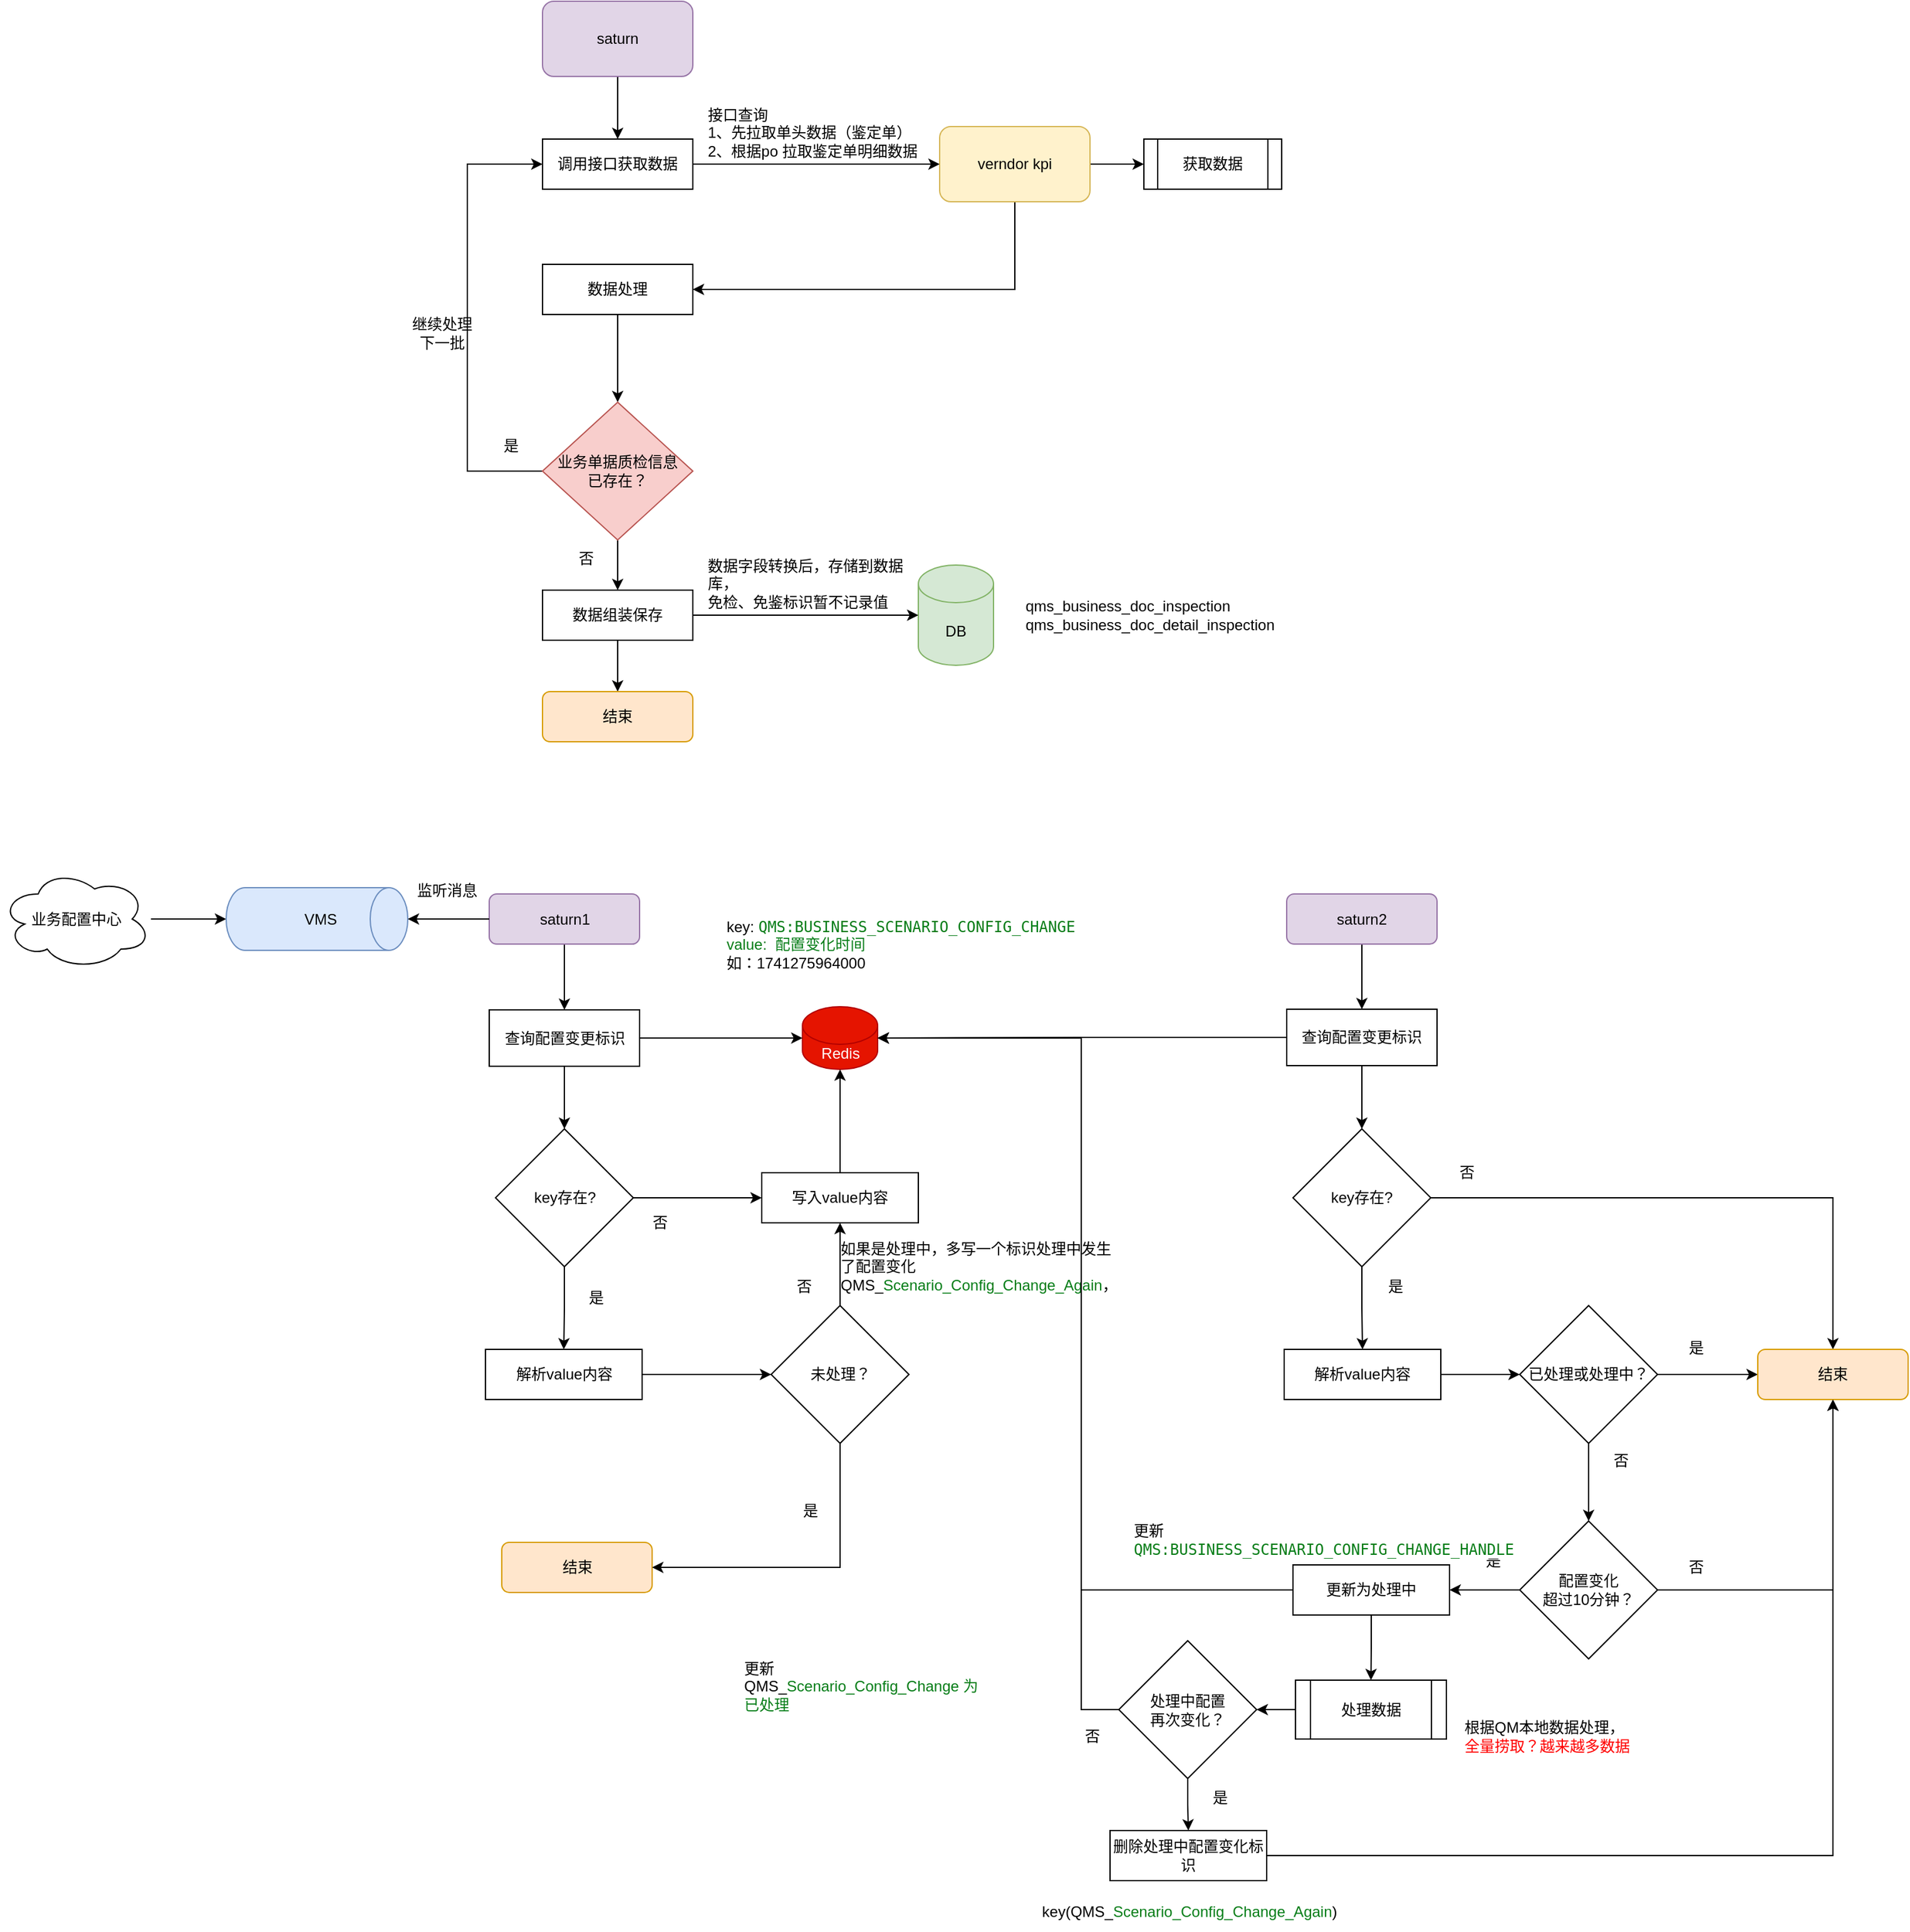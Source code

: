 <mxfile version="26.2.15">
  <diagram name="第 1 页" id="_WEOIy3w_wabMqo3bsD9">
    <mxGraphModel dx="2492" dy="751" grid="1" gridSize="10" guides="1" tooltips="1" connect="1" arrows="1" fold="1" page="1" pageScale="1" pageWidth="827" pageHeight="1169" math="0" shadow="0">
      <root>
        <mxCell id="0" />
        <mxCell id="1" parent="0" />
        <mxCell id="-386eXATd6Y0vQwtHvbj-1" style="edgeStyle=orthogonalEdgeStyle;rounded=0;orthogonalLoop=1;jettySize=auto;html=1;entryX=1;entryY=0.5;entryDx=0;entryDy=0;exitX=0.5;exitY=1;exitDx=0;exitDy=0;" parent="1" source="-386eXATd6Y0vQwtHvbj-3" target="-386eXATd6Y0vQwtHvbj-9" edge="1">
          <mxGeometry relative="1" as="geometry" />
        </mxCell>
        <mxCell id="-386eXATd6Y0vQwtHvbj-2" value="" style="edgeStyle=orthogonalEdgeStyle;rounded=0;orthogonalLoop=1;jettySize=auto;html=1;" parent="1" source="-386eXATd6Y0vQwtHvbj-3" target="-386eXATd6Y0vQwtHvbj-15" edge="1">
          <mxGeometry relative="1" as="geometry" />
        </mxCell>
        <mxCell id="-386eXATd6Y0vQwtHvbj-3" value="verndor kpi" style="rounded=1;whiteSpace=wrap;html=1;fillColor=#fff2cc;strokeColor=#d6b656;" parent="1" vertex="1">
          <mxGeometry x="437" y="160" width="120" height="60" as="geometry" />
        </mxCell>
        <mxCell id="-386eXATd6Y0vQwtHvbj-4" style="edgeStyle=orthogonalEdgeStyle;rounded=0;orthogonalLoop=1;jettySize=auto;html=1;entryX=0.5;entryY=0;entryDx=0;entryDy=0;" parent="1" source="-386eXATd6Y0vQwtHvbj-5" target="-386eXATd6Y0vQwtHvbj-7" edge="1">
          <mxGeometry relative="1" as="geometry" />
        </mxCell>
        <mxCell id="-386eXATd6Y0vQwtHvbj-5" value="saturn" style="rounded=1;whiteSpace=wrap;html=1;fillColor=#e1d5e7;strokeColor=#9673a6;" parent="1" vertex="1">
          <mxGeometry x="120" y="60" width="120" height="60" as="geometry" />
        </mxCell>
        <mxCell id="-386eXATd6Y0vQwtHvbj-6" style="edgeStyle=orthogonalEdgeStyle;rounded=0;orthogonalLoop=1;jettySize=auto;html=1;entryX=0;entryY=0.5;entryDx=0;entryDy=0;" parent="1" source="-386eXATd6Y0vQwtHvbj-7" target="-386eXATd6Y0vQwtHvbj-3" edge="1">
          <mxGeometry relative="1" as="geometry" />
        </mxCell>
        <mxCell id="-386eXATd6Y0vQwtHvbj-7" value="调用接口获取数据" style="rounded=0;whiteSpace=wrap;html=1;" parent="1" vertex="1">
          <mxGeometry x="120" y="170" width="120" height="40" as="geometry" />
        </mxCell>
        <mxCell id="-386eXATd6Y0vQwtHvbj-8" value="" style="edgeStyle=orthogonalEdgeStyle;rounded=0;orthogonalLoop=1;jettySize=auto;html=1;" parent="1" source="-386eXATd6Y0vQwtHvbj-9" target="-386eXATd6Y0vQwtHvbj-12" edge="1">
          <mxGeometry relative="1" as="geometry" />
        </mxCell>
        <mxCell id="-386eXATd6Y0vQwtHvbj-9" value="数据处理" style="rounded=0;whiteSpace=wrap;html=1;" parent="1" vertex="1">
          <mxGeometry x="120" y="270" width="120" height="40" as="geometry" />
        </mxCell>
        <mxCell id="-386eXATd6Y0vQwtHvbj-10" value="" style="edgeStyle=orthogonalEdgeStyle;rounded=0;orthogonalLoop=1;jettySize=auto;html=1;" parent="1" source="-386eXATd6Y0vQwtHvbj-12" target="-386eXATd6Y0vQwtHvbj-14" edge="1">
          <mxGeometry relative="1" as="geometry" />
        </mxCell>
        <mxCell id="-386eXATd6Y0vQwtHvbj-11" style="edgeStyle=orthogonalEdgeStyle;rounded=0;orthogonalLoop=1;jettySize=auto;html=1;entryX=0;entryY=0.5;entryDx=0;entryDy=0;exitX=0;exitY=0.5;exitDx=0;exitDy=0;" parent="1" source="-386eXATd6Y0vQwtHvbj-12" target="-386eXATd6Y0vQwtHvbj-7" edge="1">
          <mxGeometry relative="1" as="geometry">
            <mxPoint x="40" y="300" as="targetPoint" />
            <Array as="points">
              <mxPoint x="60" y="435" />
              <mxPoint x="60" y="190" />
            </Array>
          </mxGeometry>
        </mxCell>
        <mxCell id="-386eXATd6Y0vQwtHvbj-12" value="业务单据质检信息&lt;div&gt;已存在？&lt;/div&gt;" style="rhombus;whiteSpace=wrap;html=1;fillColor=#f8cecc;strokeColor=#b85450;" parent="1" vertex="1">
          <mxGeometry x="120" y="380" width="120" height="110" as="geometry" />
        </mxCell>
        <mxCell id="-386eXATd6Y0vQwtHvbj-13" value="" style="edgeStyle=orthogonalEdgeStyle;rounded=0;orthogonalLoop=1;jettySize=auto;html=1;" parent="1" source="-386eXATd6Y0vQwtHvbj-14" target="-386eXATd6Y0vQwtHvbj-18" edge="1">
          <mxGeometry relative="1" as="geometry" />
        </mxCell>
        <mxCell id="-386eXATd6Y0vQwtHvbj-14" value="数据组装保存" style="rounded=0;whiteSpace=wrap;html=1;" parent="1" vertex="1">
          <mxGeometry x="120" y="530" width="120" height="40" as="geometry" />
        </mxCell>
        <mxCell id="-386eXATd6Y0vQwtHvbj-15" value="获取数据" style="shape=process;whiteSpace=wrap;html=1;backgroundOutline=1;" parent="1" vertex="1">
          <mxGeometry x="600" y="170" width="110" height="40" as="geometry" />
        </mxCell>
        <mxCell id="-386eXATd6Y0vQwtHvbj-16" value="DB" style="shape=cylinder3;whiteSpace=wrap;html=1;boundedLbl=1;backgroundOutline=1;size=15;fillColor=#d5e8d4;strokeColor=#82b366;" parent="1" vertex="1">
          <mxGeometry x="420" y="510" width="60" height="80" as="geometry" />
        </mxCell>
        <mxCell id="-386eXATd6Y0vQwtHvbj-17" style="edgeStyle=orthogonalEdgeStyle;rounded=0;orthogonalLoop=1;jettySize=auto;html=1;entryX=0;entryY=0.5;entryDx=0;entryDy=0;entryPerimeter=0;" parent="1" source="-386eXATd6Y0vQwtHvbj-14" target="-386eXATd6Y0vQwtHvbj-16" edge="1">
          <mxGeometry relative="1" as="geometry" />
        </mxCell>
        <mxCell id="-386eXATd6Y0vQwtHvbj-18" value="结束" style="rounded=1;whiteSpace=wrap;html=1;fillColor=#ffe6cc;strokeColor=#d79b00;" parent="1" vertex="1">
          <mxGeometry x="120" y="611" width="120" height="40" as="geometry" />
        </mxCell>
        <mxCell id="-386eXATd6Y0vQwtHvbj-19" value="&lt;div style=&quot;text-align: left;&quot;&gt;&lt;span style=&quot;background-color: transparent; color: light-dark(rgb(0, 0, 0), rgb(255, 255, 255));&quot;&gt;qms_business_doc_inspection&lt;/span&gt;&lt;/div&gt;&lt;div style=&quot;text-align: left;&quot;&gt;qms_business_doc_detail_inspection&lt;br&gt;&lt;/div&gt;" style="text;html=1;align=center;verticalAlign=middle;whiteSpace=wrap;rounded=0;" parent="1" vertex="1">
          <mxGeometry x="500" y="530" width="210" height="40" as="geometry" />
        </mxCell>
        <mxCell id="-386eXATd6Y0vQwtHvbj-20" value="否" style="text;html=1;align=center;verticalAlign=middle;whiteSpace=wrap;rounded=0;" parent="1" vertex="1">
          <mxGeometry x="140" y="490" width="30" height="30" as="geometry" />
        </mxCell>
        <mxCell id="-386eXATd6Y0vQwtHvbj-21" value="接口查询&lt;div&gt;1、先拉取单头数据（鉴定单）&lt;/div&gt;&lt;div&gt;2、根据po 拉取鉴定单明细数据&lt;/div&gt;" style="text;html=1;align=left;verticalAlign=middle;whiteSpace=wrap;rounded=0;" parent="1" vertex="1">
          <mxGeometry x="250" y="140" width="180" height="50" as="geometry" />
        </mxCell>
        <mxCell id="-386eXATd6Y0vQwtHvbj-22" value="继续处理下一批" style="text;html=1;align=center;verticalAlign=middle;whiteSpace=wrap;rounded=0;" parent="1" vertex="1">
          <mxGeometry x="10" y="310" width="60" height="30" as="geometry" />
        </mxCell>
        <mxCell id="-386eXATd6Y0vQwtHvbj-23" value="数据字段转换后，存储到数据库，&lt;div&gt;免检、免鉴标识暂不记录值&lt;/div&gt;" style="text;html=1;align=left;verticalAlign=middle;whiteSpace=wrap;rounded=0;" parent="1" vertex="1">
          <mxGeometry x="250" y="500" width="170" height="50" as="geometry" />
        </mxCell>
        <mxCell id="-386eXATd6Y0vQwtHvbj-24" value="" style="edgeStyle=orthogonalEdgeStyle;rounded=0;orthogonalLoop=1;jettySize=auto;html=1;entryX=0.5;entryY=1;entryDx=0;entryDy=0;entryPerimeter=0;" parent="1" source="-386eXATd6Y0vQwtHvbj-25" target="-386eXATd6Y0vQwtHvbj-26" edge="1">
          <mxGeometry relative="1" as="geometry" />
        </mxCell>
        <mxCell id="-386eXATd6Y0vQwtHvbj-25" value="业务配置中心" style="ellipse;shape=cloud;whiteSpace=wrap;html=1;" parent="1" vertex="1">
          <mxGeometry x="-312.5" y="752.5" width="120" height="80" as="geometry" />
        </mxCell>
        <mxCell id="-386eXATd6Y0vQwtHvbj-26" value="" style="shape=cylinder3;whiteSpace=wrap;html=1;boundedLbl=1;backgroundOutline=1;size=15;rotation=90;fillColor=#dae8fc;strokeColor=#6c8ebf;" parent="1" vertex="1">
          <mxGeometry x="-85" y="720" width="50" height="145" as="geometry" />
        </mxCell>
        <mxCell id="-386eXATd6Y0vQwtHvbj-27" value="VMS" style="text;html=1;align=center;verticalAlign=middle;whiteSpace=wrap;rounded=0;" parent="1" vertex="1">
          <mxGeometry x="-87.5" y="777.5" width="60" height="30" as="geometry" />
        </mxCell>
        <mxCell id="-386eXATd6Y0vQwtHvbj-28" value="" style="edgeStyle=orthogonalEdgeStyle;rounded=0;orthogonalLoop=1;jettySize=auto;html=1;" parent="1" source="-386eXATd6Y0vQwtHvbj-29" target="-386eXATd6Y0vQwtHvbj-33" edge="1">
          <mxGeometry relative="1" as="geometry" />
        </mxCell>
        <mxCell id="-386eXATd6Y0vQwtHvbj-29" value="saturn1" style="rounded=1;whiteSpace=wrap;html=1;fillColor=#e1d5e7;strokeColor=#9673a6;" parent="1" vertex="1">
          <mxGeometry x="77.5" y="772.5" width="120" height="40" as="geometry" />
        </mxCell>
        <mxCell id="-386eXATd6Y0vQwtHvbj-30" style="edgeStyle=orthogonalEdgeStyle;rounded=0;orthogonalLoop=1;jettySize=auto;html=1;entryX=0.5;entryY=0;entryDx=0;entryDy=0;entryPerimeter=0;" parent="1" source="-386eXATd6Y0vQwtHvbj-29" target="-386eXATd6Y0vQwtHvbj-26" edge="1">
          <mxGeometry relative="1" as="geometry" />
        </mxCell>
        <mxCell id="-386eXATd6Y0vQwtHvbj-31" value="监听消息" style="text;html=1;align=center;verticalAlign=middle;whiteSpace=wrap;rounded=0;" parent="1" vertex="1">
          <mxGeometry x="13.5" y="755" width="60" height="30" as="geometry" />
        </mxCell>
        <mxCell id="-386eXATd6Y0vQwtHvbj-32" value="" style="edgeStyle=orthogonalEdgeStyle;rounded=0;orthogonalLoop=1;jettySize=auto;html=1;" parent="1" source="-386eXATd6Y0vQwtHvbj-33" target="-386eXATd6Y0vQwtHvbj-38" edge="1">
          <mxGeometry relative="1" as="geometry" />
        </mxCell>
        <mxCell id="-386eXATd6Y0vQwtHvbj-33" value="查询配置变更标识" style="rounded=0;whiteSpace=wrap;html=1;" parent="1" vertex="1">
          <mxGeometry x="77.5" y="865" width="120" height="45" as="geometry" />
        </mxCell>
        <mxCell id="-386eXATd6Y0vQwtHvbj-34" value="Redis" style="shape=cylinder3;whiteSpace=wrap;html=1;boundedLbl=1;backgroundOutline=1;size=15;fillColor=#e51400;fontColor=#ffffff;strokeColor=#B20000;" parent="1" vertex="1">
          <mxGeometry x="327.5" y="862.5" width="60" height="50" as="geometry" />
        </mxCell>
        <mxCell id="-386eXATd6Y0vQwtHvbj-35" style="edgeStyle=orthogonalEdgeStyle;rounded=0;orthogonalLoop=1;jettySize=auto;html=1;entryX=0;entryY=0.5;entryDx=0;entryDy=0;entryPerimeter=0;" parent="1" source="-386eXATd6Y0vQwtHvbj-33" target="-386eXATd6Y0vQwtHvbj-34" edge="1">
          <mxGeometry relative="1" as="geometry" />
        </mxCell>
        <mxCell id="-386eXATd6Y0vQwtHvbj-36" value="" style="edgeStyle=orthogonalEdgeStyle;rounded=0;orthogonalLoop=1;jettySize=auto;html=1;exitX=0.5;exitY=1;exitDx=0;exitDy=0;" parent="1" source="-386eXATd6Y0vQwtHvbj-38" target="-386eXATd6Y0vQwtHvbj-42" edge="1">
          <mxGeometry relative="1" as="geometry">
            <mxPoint x="139.5" y="1086" as="sourcePoint" />
          </mxGeometry>
        </mxCell>
        <mxCell id="-386eXATd6Y0vQwtHvbj-37" value="" style="edgeStyle=orthogonalEdgeStyle;rounded=0;orthogonalLoop=1;jettySize=auto;html=1;" parent="1" source="-386eXATd6Y0vQwtHvbj-38" target="-386eXATd6Y0vQwtHvbj-47" edge="1">
          <mxGeometry relative="1" as="geometry" />
        </mxCell>
        <mxCell id="-386eXATd6Y0vQwtHvbj-38" value="key存在?" style="rhombus;whiteSpace=wrap;html=1;" parent="1" vertex="1">
          <mxGeometry x="82.5" y="960" width="110" height="110" as="geometry" />
        </mxCell>
        <mxCell id="-386eXATd6Y0vQwtHvbj-39" value="结束" style="rounded=1;whiteSpace=wrap;html=1;fillColor=#ffe6cc;strokeColor=#d79b00;" parent="1" vertex="1">
          <mxGeometry x="87.5" y="1290" width="120" height="40" as="geometry" />
        </mxCell>
        <mxCell id="-386eXATd6Y0vQwtHvbj-40" value="&lt;div&gt;&lt;span style=&quot;background-color: transparent; color: light-dark(rgb(0, 0, 0), rgb(255, 255, 255));&quot;&gt;key:&amp;nbsp;&lt;/span&gt;&lt;span style=&quot;color: rgb(6, 125, 23); font-family: &amp;quot;JetBrains Mono&amp;quot;, monospace; font-size: 9pt; background-color: rgb(255, 255, 255);&quot;&gt;QMS:BUSINESS_SCENARIO_CONFIG_CHANGE&lt;/span&gt;&lt;/div&gt;&lt;div&gt;&lt;span style=&quot;color: rgb(6, 125, 23);&quot;&gt;value:&amp;nbsp; 配置变化时间&lt;/span&gt;&lt;/div&gt;&lt;div&gt;&lt;span style=&quot;background-color: transparent; color: light-dark(rgb(0, 0, 0), rgb(255, 255, 255));&quot;&gt;如：1741275964000&lt;/span&gt;&lt;/div&gt;" style="text;html=1;align=left;verticalAlign=middle;whiteSpace=wrap;rounded=0;" parent="1" vertex="1">
          <mxGeometry x="264.5" y="785" width="241" height="55" as="geometry" />
        </mxCell>
        <mxCell id="-386eXATd6Y0vQwtHvbj-41" value="" style="edgeStyle=orthogonalEdgeStyle;rounded=0;orthogonalLoop=1;jettySize=auto;html=1;" parent="1" source="-386eXATd6Y0vQwtHvbj-42" target="-386eXATd6Y0vQwtHvbj-45" edge="1">
          <mxGeometry relative="1" as="geometry" />
        </mxCell>
        <mxCell id="-386eXATd6Y0vQwtHvbj-42" value="解析value内容" style="rounded=0;whiteSpace=wrap;html=1;" parent="1" vertex="1">
          <mxGeometry x="74.5" y="1136" width="125" height="40" as="geometry" />
        </mxCell>
        <mxCell id="-386eXATd6Y0vQwtHvbj-43" value="" style="edgeStyle=orthogonalEdgeStyle;rounded=0;orthogonalLoop=1;jettySize=auto;html=1;" parent="1" source="-386eXATd6Y0vQwtHvbj-45" target="-386eXATd6Y0vQwtHvbj-47" edge="1">
          <mxGeometry relative="1" as="geometry" />
        </mxCell>
        <mxCell id="-386eXATd6Y0vQwtHvbj-44" style="edgeStyle=orthogonalEdgeStyle;rounded=0;orthogonalLoop=1;jettySize=auto;html=1;entryX=1;entryY=0.5;entryDx=0;entryDy=0;exitX=0.5;exitY=1;exitDx=0;exitDy=0;" parent="1" source="-386eXATd6Y0vQwtHvbj-45" target="-386eXATd6Y0vQwtHvbj-39" edge="1">
          <mxGeometry relative="1" as="geometry" />
        </mxCell>
        <mxCell id="-386eXATd6Y0vQwtHvbj-45" value="未处理？" style="rhombus;whiteSpace=wrap;html=1;" parent="1" vertex="1">
          <mxGeometry x="302.5" y="1101" width="110" height="110" as="geometry" />
        </mxCell>
        <mxCell id="-386eXATd6Y0vQwtHvbj-46" value="" style="edgeStyle=orthogonalEdgeStyle;rounded=0;orthogonalLoop=1;jettySize=auto;html=1;" parent="1" source="-386eXATd6Y0vQwtHvbj-47" target="-386eXATd6Y0vQwtHvbj-34" edge="1">
          <mxGeometry relative="1" as="geometry" />
        </mxCell>
        <mxCell id="-386eXATd6Y0vQwtHvbj-47" value="写入value内容" style="rounded=0;whiteSpace=wrap;html=1;" parent="1" vertex="1">
          <mxGeometry x="295" y="995" width="125" height="40" as="geometry" />
        </mxCell>
        <mxCell id="-386eXATd6Y0vQwtHvbj-48" value="" style="edgeStyle=orthogonalEdgeStyle;rounded=0;orthogonalLoop=1;jettySize=auto;html=1;" parent="1" source="-386eXATd6Y0vQwtHvbj-49" target="-386eXATd6Y0vQwtHvbj-51" edge="1">
          <mxGeometry relative="1" as="geometry" />
        </mxCell>
        <mxCell id="-386eXATd6Y0vQwtHvbj-49" value="saturn2" style="rounded=1;whiteSpace=wrap;html=1;fillColor=#e1d5e7;strokeColor=#9673a6;" parent="1" vertex="1">
          <mxGeometry x="714" y="772.5" width="120" height="40" as="geometry" />
        </mxCell>
        <mxCell id="-386eXATd6Y0vQwtHvbj-50" value="" style="edgeStyle=orthogonalEdgeStyle;rounded=0;orthogonalLoop=1;jettySize=auto;html=1;" parent="1" source="-386eXATd6Y0vQwtHvbj-51" target="-386eXATd6Y0vQwtHvbj-55" edge="1">
          <mxGeometry relative="1" as="geometry" />
        </mxCell>
        <mxCell id="-386eXATd6Y0vQwtHvbj-51" value="查询配置变更标识" style="rounded=0;whiteSpace=wrap;html=1;" parent="1" vertex="1">
          <mxGeometry x="714" y="864.5" width="120" height="45" as="geometry" />
        </mxCell>
        <mxCell id="-386eXATd6Y0vQwtHvbj-52" style="edgeStyle=orthogonalEdgeStyle;rounded=0;orthogonalLoop=1;jettySize=auto;html=1;entryX=1;entryY=0.5;entryDx=0;entryDy=0;entryPerimeter=0;" parent="1" source="-386eXATd6Y0vQwtHvbj-51" target="-386eXATd6Y0vQwtHvbj-34" edge="1">
          <mxGeometry relative="1" as="geometry" />
        </mxCell>
        <mxCell id="-386eXATd6Y0vQwtHvbj-53" value="" style="edgeStyle=orthogonalEdgeStyle;rounded=0;orthogonalLoop=1;jettySize=auto;html=1;" parent="1" source="-386eXATd6Y0vQwtHvbj-55" target="-386eXATd6Y0vQwtHvbj-57" edge="1">
          <mxGeometry relative="1" as="geometry" />
        </mxCell>
        <mxCell id="-386eXATd6Y0vQwtHvbj-54" style="edgeStyle=orthogonalEdgeStyle;rounded=0;orthogonalLoop=1;jettySize=auto;html=1;entryX=0.5;entryY=0;entryDx=0;entryDy=0;" parent="1" source="-386eXATd6Y0vQwtHvbj-55" target="-386eXATd6Y0vQwtHvbj-66" edge="1">
          <mxGeometry relative="1" as="geometry" />
        </mxCell>
        <mxCell id="-386eXATd6Y0vQwtHvbj-55" value="key存在?" style="rhombus;whiteSpace=wrap;html=1;" parent="1" vertex="1">
          <mxGeometry x="719" y="960" width="110" height="110" as="geometry" />
        </mxCell>
        <mxCell id="-386eXATd6Y0vQwtHvbj-56" value="" style="edgeStyle=orthogonalEdgeStyle;rounded=0;orthogonalLoop=1;jettySize=auto;html=1;" parent="1" source="-386eXATd6Y0vQwtHvbj-57" target="-386eXATd6Y0vQwtHvbj-60" edge="1">
          <mxGeometry relative="1" as="geometry" />
        </mxCell>
        <mxCell id="-386eXATd6Y0vQwtHvbj-57" value="解析value内容" style="rounded=0;whiteSpace=wrap;html=1;" parent="1" vertex="1">
          <mxGeometry x="712" y="1136" width="125" height="40" as="geometry" />
        </mxCell>
        <mxCell id="-386eXATd6Y0vQwtHvbj-58" value="" style="edgeStyle=orthogonalEdgeStyle;rounded=0;orthogonalLoop=1;jettySize=auto;html=1;" parent="1" source="-386eXATd6Y0vQwtHvbj-60" target="-386eXATd6Y0vQwtHvbj-65" edge="1">
          <mxGeometry relative="1" as="geometry" />
        </mxCell>
        <mxCell id="-386eXATd6Y0vQwtHvbj-59" value="" style="edgeStyle=orthogonalEdgeStyle;rounded=0;orthogonalLoop=1;jettySize=auto;html=1;" parent="1" source="-386eXATd6Y0vQwtHvbj-60" target="-386eXATd6Y0vQwtHvbj-66" edge="1">
          <mxGeometry relative="1" as="geometry" />
        </mxCell>
        <mxCell id="-386eXATd6Y0vQwtHvbj-60" value="已处理或处理中？" style="rhombus;whiteSpace=wrap;html=1;" parent="1" vertex="1">
          <mxGeometry x="900" y="1101" width="110" height="110" as="geometry" />
        </mxCell>
        <mxCell id="-386eXATd6Y0vQwtHvbj-61" value="是" style="text;html=1;align=center;verticalAlign=middle;whiteSpace=wrap;rounded=0;" parent="1" vertex="1">
          <mxGeometry x="141.5" y="1080" width="42" height="30" as="geometry" />
        </mxCell>
        <mxCell id="-386eXATd6Y0vQwtHvbj-62" value="否" style="text;html=1;align=center;verticalAlign=middle;whiteSpace=wrap;rounded=0;" parent="1" vertex="1">
          <mxGeometry x="308" y="1071" width="42" height="30" as="geometry" />
        </mxCell>
        <mxCell id="-386eXATd6Y0vQwtHvbj-63" style="edgeStyle=orthogonalEdgeStyle;rounded=0;orthogonalLoop=1;jettySize=auto;html=1;entryX=0.5;entryY=1;entryDx=0;entryDy=0;" parent="1" source="-386eXATd6Y0vQwtHvbj-65" target="-386eXATd6Y0vQwtHvbj-66" edge="1">
          <mxGeometry relative="1" as="geometry">
            <mxPoint x="1150" y="1180" as="targetPoint" />
          </mxGeometry>
        </mxCell>
        <mxCell id="-386eXATd6Y0vQwtHvbj-64" style="edgeStyle=orthogonalEdgeStyle;rounded=0;orthogonalLoop=1;jettySize=auto;html=1;entryX=1;entryY=0.5;entryDx=0;entryDy=0;" parent="1" source="-386eXATd6Y0vQwtHvbj-65" target="-386eXATd6Y0vQwtHvbj-71" edge="1">
          <mxGeometry relative="1" as="geometry" />
        </mxCell>
        <mxCell id="-386eXATd6Y0vQwtHvbj-65" value="配置变化&lt;div&gt;超过10分钟？&lt;br&gt;&lt;/div&gt;" style="rhombus;whiteSpace=wrap;html=1;" parent="1" vertex="1">
          <mxGeometry x="900" y="1273" width="110" height="110" as="geometry" />
        </mxCell>
        <mxCell id="-386eXATd6Y0vQwtHvbj-66" value="结束" style="rounded=1;whiteSpace=wrap;html=1;fillColor=#ffe6cc;strokeColor=#d79b00;" parent="1" vertex="1">
          <mxGeometry x="1090" y="1136" width="120" height="40" as="geometry" />
        </mxCell>
        <mxCell id="-386eXATd6Y0vQwtHvbj-67" value="是" style="text;html=1;align=center;verticalAlign=middle;whiteSpace=wrap;rounded=0;" parent="1" vertex="1">
          <mxGeometry x="1020" y="1120" width="42" height="30" as="geometry" />
        </mxCell>
        <mxCell id="-386eXATd6Y0vQwtHvbj-68" value="否" style="text;html=1;align=center;verticalAlign=middle;whiteSpace=wrap;rounded=0;" parent="1" vertex="1">
          <mxGeometry x="1020" y="1295" width="42" height="30" as="geometry" />
        </mxCell>
        <mxCell id="-386eXATd6Y0vQwtHvbj-69" style="edgeStyle=orthogonalEdgeStyle;rounded=0;orthogonalLoop=1;jettySize=auto;html=1;entryX=1;entryY=0.5;entryDx=0;entryDy=0;entryPerimeter=0;" parent="1" source="-386eXATd6Y0vQwtHvbj-71" target="-386eXATd6Y0vQwtHvbj-34" edge="1">
          <mxGeometry relative="1" as="geometry">
            <mxPoint x="530" y="920" as="targetPoint" />
            <Array as="points">
              <mxPoint x="550" y="1328" />
              <mxPoint x="550" y="888" />
            </Array>
          </mxGeometry>
        </mxCell>
        <mxCell id="-386eXATd6Y0vQwtHvbj-70" value="" style="edgeStyle=orthogonalEdgeStyle;rounded=0;orthogonalLoop=1;jettySize=auto;html=1;" parent="1" source="-386eXATd6Y0vQwtHvbj-71" target="-386eXATd6Y0vQwtHvbj-74" edge="1">
          <mxGeometry relative="1" as="geometry" />
        </mxCell>
        <mxCell id="-386eXATd6Y0vQwtHvbj-71" value="更新为处理中" style="rounded=0;whiteSpace=wrap;html=1;" parent="1" vertex="1">
          <mxGeometry x="719" y="1308" width="125" height="40" as="geometry" />
        </mxCell>
        <mxCell id="-386eXATd6Y0vQwtHvbj-72" value="否" style="text;html=1;align=center;verticalAlign=middle;whiteSpace=wrap;rounded=0;" parent="1" vertex="1">
          <mxGeometry x="837" y="980" width="42" height="30" as="geometry" />
        </mxCell>
        <mxCell id="-386eXATd6Y0vQwtHvbj-73" value="" style="edgeStyle=orthogonalEdgeStyle;rounded=0;orthogonalLoop=1;jettySize=auto;html=1;" parent="1" source="-386eXATd6Y0vQwtHvbj-74" target="-386eXATd6Y0vQwtHvbj-81" edge="1">
          <mxGeometry relative="1" as="geometry" />
        </mxCell>
        <mxCell id="-386eXATd6Y0vQwtHvbj-74" value="处理数据" style="shape=process;whiteSpace=wrap;html=1;backgroundOutline=1;" parent="1" vertex="1">
          <mxGeometry x="721" y="1400" width="120.5" height="47" as="geometry" />
        </mxCell>
        <mxCell id="-386eXATd6Y0vQwtHvbj-75" style="edgeStyle=orthogonalEdgeStyle;rounded=0;orthogonalLoop=1;jettySize=auto;html=1;entryX=0.5;entryY=1;entryDx=0;entryDy=0;" parent="1" source="-386eXATd6Y0vQwtHvbj-76" target="-386eXATd6Y0vQwtHvbj-66" edge="1">
          <mxGeometry relative="1" as="geometry">
            <mxPoint x="1090" y="1370" as="targetPoint" />
          </mxGeometry>
        </mxCell>
        <mxCell id="-386eXATd6Y0vQwtHvbj-76" value="删除处理中配置变化标识" style="rounded=0;whiteSpace=wrap;html=1;" parent="1" vertex="1">
          <mxGeometry x="573" y="1520" width="125" height="40" as="geometry" />
        </mxCell>
        <mxCell id="-386eXATd6Y0vQwtHvbj-78" value="如果是处理中，多写一个标识处理中发生了配置变化&lt;span style=&quot;color: light-dark(rgb(0, 0, 0), rgb(255, 255, 255)); background-color: transparent;&quot;&gt;QMS_&lt;/span&gt;&lt;span style=&quot;background-color: transparent; color: rgb(6, 125, 23);&quot;&gt;Scenario_Config_Change_Again&lt;/span&gt;，" style="text;html=1;align=left;verticalAlign=middle;whiteSpace=wrap;rounded=0;" parent="1" vertex="1">
          <mxGeometry x="356" y="1050" width="224" height="40" as="geometry" />
        </mxCell>
        <mxCell id="-386eXATd6Y0vQwtHvbj-79" style="edgeStyle=orthogonalEdgeStyle;rounded=0;orthogonalLoop=1;jettySize=auto;html=1;entryX=1;entryY=0.5;entryDx=0;entryDy=0;entryPerimeter=0;" parent="1" source="-386eXATd6Y0vQwtHvbj-81" target="-386eXATd6Y0vQwtHvbj-34" edge="1">
          <mxGeometry relative="1" as="geometry">
            <mxPoint x="490" y="910" as="targetPoint" />
            <Array as="points">
              <mxPoint x="550" y="1424" />
              <mxPoint x="550" y="888" />
            </Array>
          </mxGeometry>
        </mxCell>
        <mxCell id="-386eXATd6Y0vQwtHvbj-80" value="" style="edgeStyle=orthogonalEdgeStyle;rounded=0;orthogonalLoop=1;jettySize=auto;html=1;" parent="1" source="-386eXATd6Y0vQwtHvbj-81" target="-386eXATd6Y0vQwtHvbj-76" edge="1">
          <mxGeometry relative="1" as="geometry" />
        </mxCell>
        <mxCell id="-386eXATd6Y0vQwtHvbj-81" value="&lt;div&gt;处理中配置&lt;/div&gt;&lt;div&gt;再次变化？&lt;/div&gt;" style="rhombus;whiteSpace=wrap;html=1;" parent="1" vertex="1">
          <mxGeometry x="580" y="1368.5" width="110" height="110" as="geometry" />
        </mxCell>
        <mxCell id="-386eXATd6Y0vQwtHvbj-82" value="否" style="text;html=1;align=center;verticalAlign=middle;whiteSpace=wrap;rounded=0;" parent="1" vertex="1">
          <mxGeometry x="960" y="1210" width="42" height="30" as="geometry" />
        </mxCell>
        <mxCell id="-386eXATd6Y0vQwtHvbj-83" value="是" style="text;html=1;align=center;verticalAlign=middle;whiteSpace=wrap;rounded=0;" parent="1" vertex="1">
          <mxGeometry x="858" y="1290" width="42" height="30" as="geometry" />
        </mxCell>
        <mxCell id="-386eXATd6Y0vQwtHvbj-84" value="是" style="text;html=1;align=center;verticalAlign=middle;whiteSpace=wrap;rounded=0;" parent="1" vertex="1">
          <mxGeometry x="640" y="1478.5" width="42" height="30" as="geometry" />
        </mxCell>
        <mxCell id="-386eXATd6Y0vQwtHvbj-85" value="否" style="text;html=1;align=center;verticalAlign=middle;whiteSpace=wrap;rounded=0;" parent="1" vertex="1">
          <mxGeometry x="538" y="1430" width="42" height="30" as="geometry" />
        </mxCell>
        <mxCell id="-386eXATd6Y0vQwtHvbj-86" value="&lt;span style=&quot;text-align: left; text-wrap: wrap;&quot;&gt;key(&lt;/span&gt;&lt;span style=&quot;color: light-dark(rgb(0, 0, 0), rgb(255, 255, 255)); text-align: left; text-wrap: wrap; background-color: transparent;&quot;&gt;QMS_&lt;/span&gt;&lt;span style=&quot;text-align: left; text-wrap: wrap; background-color: transparent; color: rgb(6, 125, 23);&quot;&gt;Scenario_Config_Change_Again&lt;/span&gt;&lt;span style=&quot;text-align: left; text-wrap: wrap;&quot;&gt;)&lt;/span&gt;" style="text;html=1;align=center;verticalAlign=middle;resizable=0;points=[];autosize=1;strokeColor=none;fillColor=none;" parent="1" vertex="1">
          <mxGeometry x="505.5" y="1570" width="260" height="30" as="geometry" />
        </mxCell>
        <mxCell id="-386eXATd6Y0vQwtHvbj-87" value="&lt;span style=&quot;text-wrap: wrap;&quot;&gt;更新&lt;/span&gt;&lt;span style=&quot;color: rgb(6, 125, 23); font-family: &amp;quot;JetBrains Mono&amp;quot;, monospace; font-size: 9pt; background-color: rgb(255, 255, 255);&quot;&gt;QMS:BUSINESS_SCENARIO_CONFIG_CHANGE_HANDLE&lt;/span&gt;" style="text;html=1;align=left;verticalAlign=middle;resizable=0;points=[];autosize=1;strokeColor=none;fillColor=none;" parent="1" vertex="1">
          <mxGeometry x="590" y="1273" width="300" height="30" as="geometry" />
        </mxCell>
        <mxCell id="-386eXATd6Y0vQwtHvbj-88" value="&lt;span style=&quot;text-wrap: wrap;&quot;&gt;更新&lt;/span&gt;&lt;span style=&quot;color: light-dark(rgb(0, 0, 0), rgb(255, 255, 255)); text-wrap: wrap; background-color: transparent;&quot;&gt;QMS_&lt;/span&gt;&lt;span style=&quot;text-wrap: wrap; background-color: transparent; color: rgb(6, 125, 23);&quot;&gt;Scenario_Config_Change&amp;nbsp;&lt;/span&gt;&lt;span style=&quot;background-color: transparent; color: light-dark(rgb(6, 125, 23), rgb(84, 186, 99)); text-wrap: wrap;&quot;&gt;为已处理&lt;/span&gt;" style="text;html=1;align=left;verticalAlign=middle;resizable=0;points=[];autosize=1;strokeColor=none;fillColor=none;" parent="1" vertex="1">
          <mxGeometry x="279" y="1389.5" width="270" height="30" as="geometry" />
        </mxCell>
        <mxCell id="-386eXATd6Y0vQwtHvbj-89" value="&lt;span style=&quot;&quot;&gt;根据QM本地数据处理，&lt;/span&gt;&lt;div&gt;&lt;font style=&quot;color: rgb(255, 0, 0);&quot;&gt;全量捞取？越来越多数据&lt;/font&gt;&lt;/div&gt;" style="text;html=1;align=left;verticalAlign=middle;whiteSpace=wrap;rounded=0;" parent="1" vertex="1">
          <mxGeometry x="854" y="1419.5" width="142" height="51" as="geometry" />
        </mxCell>
        <mxCell id="-386eXATd6Y0vQwtHvbj-90" value="是" style="text;html=1;align=center;verticalAlign=middle;whiteSpace=wrap;rounded=0;" parent="1" vertex="1">
          <mxGeometry x="780" y="1071" width="42" height="30" as="geometry" />
        </mxCell>
        <mxCell id="-386eXATd6Y0vQwtHvbj-91" value="否" style="text;html=1;align=center;verticalAlign=middle;whiteSpace=wrap;rounded=0;" parent="1" vertex="1">
          <mxGeometry x="192.5" y="1020" width="42" height="30" as="geometry" />
        </mxCell>
        <mxCell id="-386eXATd6Y0vQwtHvbj-92" value="是" style="text;html=1;align=center;verticalAlign=middle;whiteSpace=wrap;rounded=0;" parent="1" vertex="1">
          <mxGeometry x="312.5" y="1250" width="42" height="30" as="geometry" />
        </mxCell>
        <mxCell id="-386eXATd6Y0vQwtHvbj-93" value="是" style="text;html=1;align=center;verticalAlign=middle;whiteSpace=wrap;rounded=0;" parent="1" vertex="1">
          <mxGeometry x="80" y="400" width="30" height="30" as="geometry" />
        </mxCell>
      </root>
    </mxGraphModel>
  </diagram>
</mxfile>
